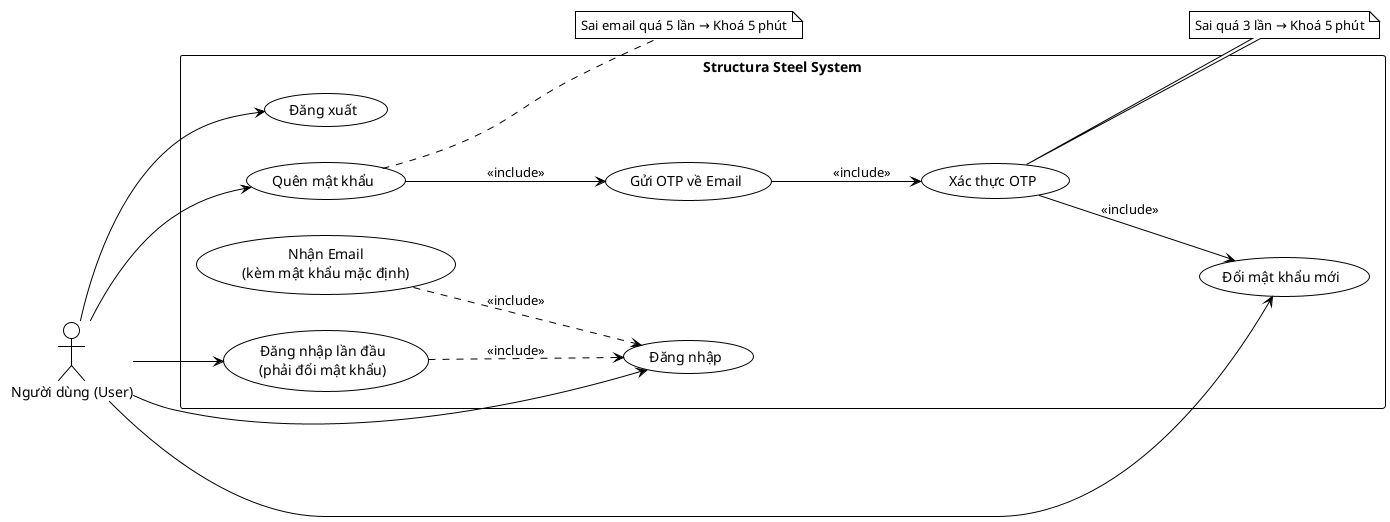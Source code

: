 @startuml Usecase_Authentication
!theme plain

left to right direction
actor "Người dùng (User)" as User

rectangle "Structura Steel System" {

    usecase "Đăng nhập" as UC_Login
    usecase "Đăng xuất" as UC_Logout

    usecase "Đăng nhập lần đầu\n(phải đổi mật khẩu)" as UC_FirstLoginChange
    usecase "Quên mật khẩu" as UC_ForgotPassword
    usecase "Gửi OTP về Email" as UC_SendOtp
    usecase "Xác thực OTP" as UC_VerifyOtp
    usecase "Đổi mật khẩu mới" as UC_ResetPassword

    usecase "Nhận Email\n(kèm mật khẩu mặc định)" as UC_ReceiveEmail

}

User --> UC_Login
User --> UC_Logout
User --> UC_ForgotPassword
User --> UC_FirstLoginChange
User --> UC_ResetPassword

' Include relationships
UC_ForgotPassword --> UC_SendOtp : <<include>>
UC_SendOtp --> UC_VerifyOtp : <<include>>
UC_VerifyOtp --> UC_ResetPassword : <<include>>

note right of UC_VerifyOtp
Sai quá 3 lần → Khoá 5 phút
end note

note right of UC_ForgotPassword
Sai email quá 5 lần → Khoá 5 phút
end note

UC_ReceiveEmail ..> UC_Login : <<include>>
UC_FirstLoginChange ..> UC_Login : <<include>>

@enduml
